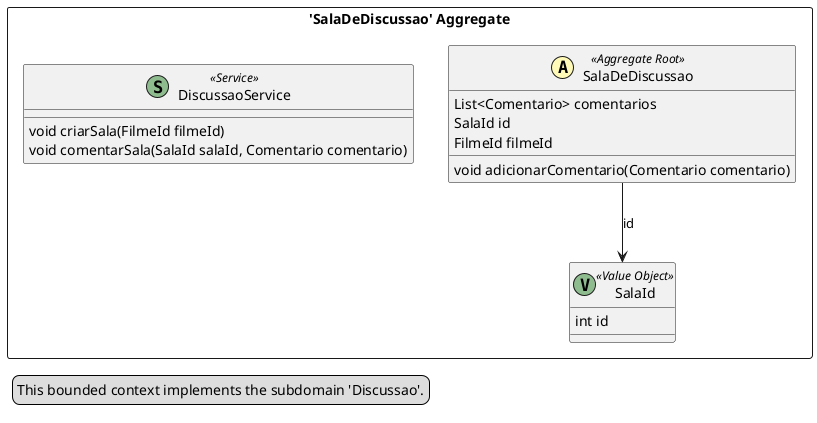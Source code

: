 @startuml

skinparam componentStyle uml2

package "'SalaDeDiscussao' Aggregate" <<Rectangle>> {
	class SalaDeDiscussao <<(A,#fffab8) Aggregate Root>> {
		List<Comentario> comentarios
		SalaId id
		FilmeId filmeId
		void adicionarComentario(Comentario comentario)
	}
	class SalaId <<(V,DarkSeaGreen) Value Object>> {
		int id
	}
	class DiscussaoService <<(S,DarkSeaGreen) Service>> {
		void criarSala(FilmeId filmeId)
		void comentarSala(SalaId salaId, Comentario comentario)
	}
}
SalaDeDiscussao --> SalaId : id
legend left
  This bounded context implements the subdomain 'Discussao'.
end legend


@enduml
